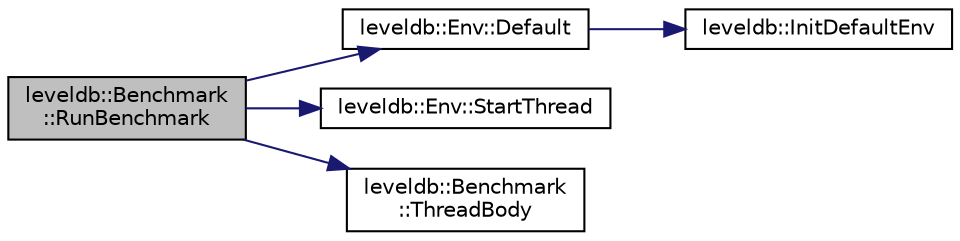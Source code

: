 digraph "leveldb::Benchmark::RunBenchmark"
{
  edge [fontname="Helvetica",fontsize="10",labelfontname="Helvetica",labelfontsize="10"];
  node [fontname="Helvetica",fontsize="10",shape=record];
  rankdir="LR";
  Node1 [label="leveldb::Benchmark\l::RunBenchmark",height=0.2,width=0.4,color="black", fillcolor="grey75", style="filled" fontcolor="black"];
  Node1 -> Node2 [color="midnightblue",fontsize="10",style="solid",fontname="Helvetica"];
  Node2 [label="leveldb::Env::Default",height=0.2,width=0.4,color="black", fillcolor="white", style="filled",URL="$classleveldb_1_1_env.html#ae15b67e650ff6790059745fd1b3bf3e7"];
  Node2 -> Node3 [color="midnightblue",fontsize="10",style="solid",fontname="Helvetica"];
  Node3 [label="leveldb::InitDefaultEnv",height=0.2,width=0.4,color="black", fillcolor="white", style="filled",URL="$namespaceleveldb.html#a14d29112491310d7a38d7b07fc5084f0"];
  Node1 -> Node4 [color="midnightblue",fontsize="10",style="solid",fontname="Helvetica"];
  Node4 [label="leveldb::Env::StartThread",height=0.2,width=0.4,color="black", fillcolor="white", style="filled",URL="$classleveldb_1_1_env.html#a25eafd1622a2cf2a415ee8b2325bc808"];
  Node1 -> Node5 [color="midnightblue",fontsize="10",style="solid",fontname="Helvetica"];
  Node5 [label="leveldb::Benchmark\l::ThreadBody",height=0.2,width=0.4,color="black", fillcolor="white", style="filled",URL="$classleveldb_1_1_benchmark.html#a89b8e81e1e114527f7096bf333de426c"];
}

